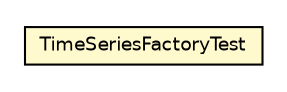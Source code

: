 #!/usr/local/bin/dot
#
# Class diagram 
# Generated by UMLGraph version R5_6-24-gf6e263 (http://www.umlgraph.org/)
#

digraph G {
	edge [fontname="Helvetica",fontsize=10,labelfontname="Helvetica",labelfontsize=10];
	node [fontname="Helvetica",fontsize=10,shape=plaintext];
	nodesep=0.25;
	ranksep=0.5;
	// com.rockhoppertech.music.series.time.TimeSeriesFactoryTest
	c2138 [label=<<table title="com.rockhoppertech.music.series.time.TimeSeriesFactoryTest" border="0" cellborder="1" cellspacing="0" cellpadding="2" port="p" bgcolor="lemonChiffon" href="./TimeSeriesFactoryTest.html">
		<tr><td><table border="0" cellspacing="0" cellpadding="1">
<tr><td align="center" balign="center"> TimeSeriesFactoryTest </td></tr>
		</table></td></tr>
		</table>>, URL="./TimeSeriesFactoryTest.html", fontname="Helvetica", fontcolor="black", fontsize=9.0];
}

